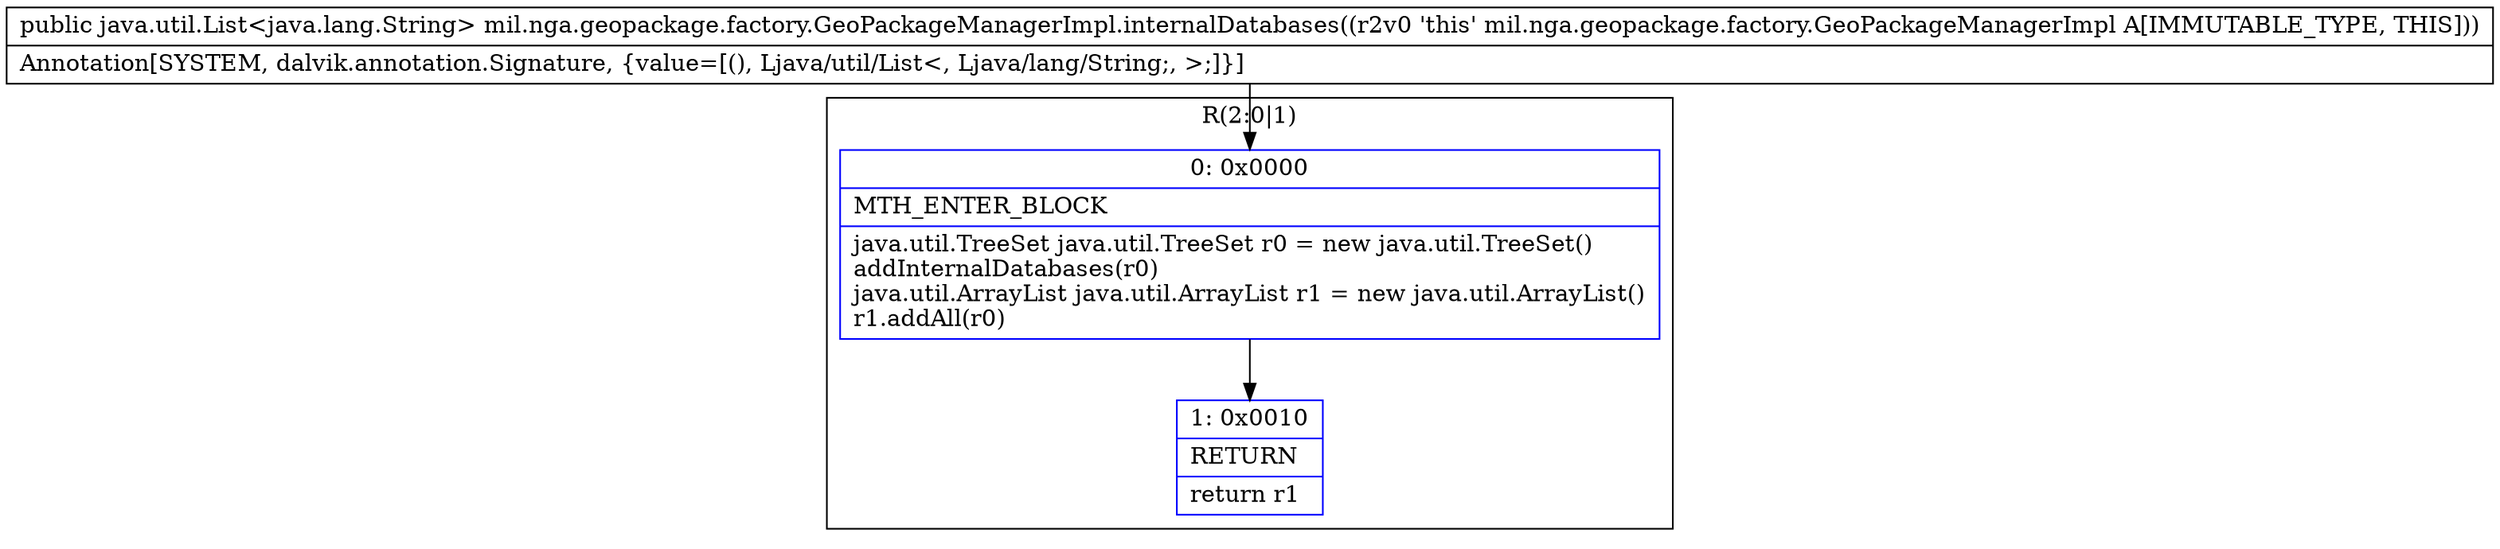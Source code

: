 digraph "CFG formil.nga.geopackage.factory.GeoPackageManagerImpl.internalDatabases()Ljava\/util\/List;" {
subgraph cluster_Region_1274721761 {
label = "R(2:0|1)";
node [shape=record,color=blue];
Node_0 [shape=record,label="{0\:\ 0x0000|MTH_ENTER_BLOCK\l|java.util.TreeSet java.util.TreeSet r0 = new java.util.TreeSet()\laddInternalDatabases(r0)\ljava.util.ArrayList java.util.ArrayList r1 = new java.util.ArrayList()\lr1.addAll(r0)\l}"];
Node_1 [shape=record,label="{1\:\ 0x0010|RETURN\l|return r1\l}"];
}
MethodNode[shape=record,label="{public java.util.List\<java.lang.String\> mil.nga.geopackage.factory.GeoPackageManagerImpl.internalDatabases((r2v0 'this' mil.nga.geopackage.factory.GeoPackageManagerImpl A[IMMUTABLE_TYPE, THIS]))  | Annotation[SYSTEM, dalvik.annotation.Signature, \{value=[(), Ljava\/util\/List\<, Ljava\/lang\/String;, \>;]\}]\l}"];
MethodNode -> Node_0;
Node_0 -> Node_1;
}


